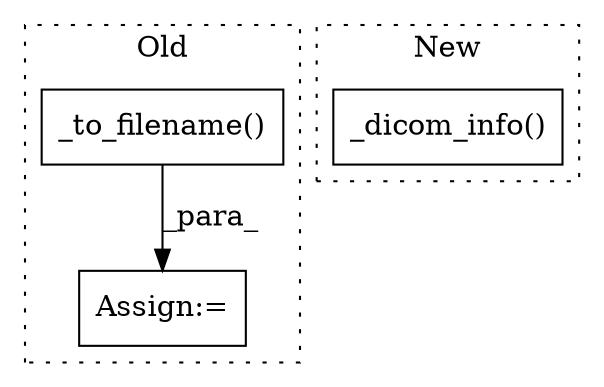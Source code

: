 digraph G {
subgraph cluster0 {
1 [label="_to_filename()" a="75" s="3142,3168" l="18,1" shape="box"];
3 [label="Assign:=" a="68" s="3139" l="3" shape="box"];
label = "Old";
style="dotted";
}
subgraph cluster1 {
2 [label="_dicom_info()" a="75" s="3707,3732" l="17,1" shape="box"];
label = "New";
style="dotted";
}
1 -> 3 [label="_para_"];
}